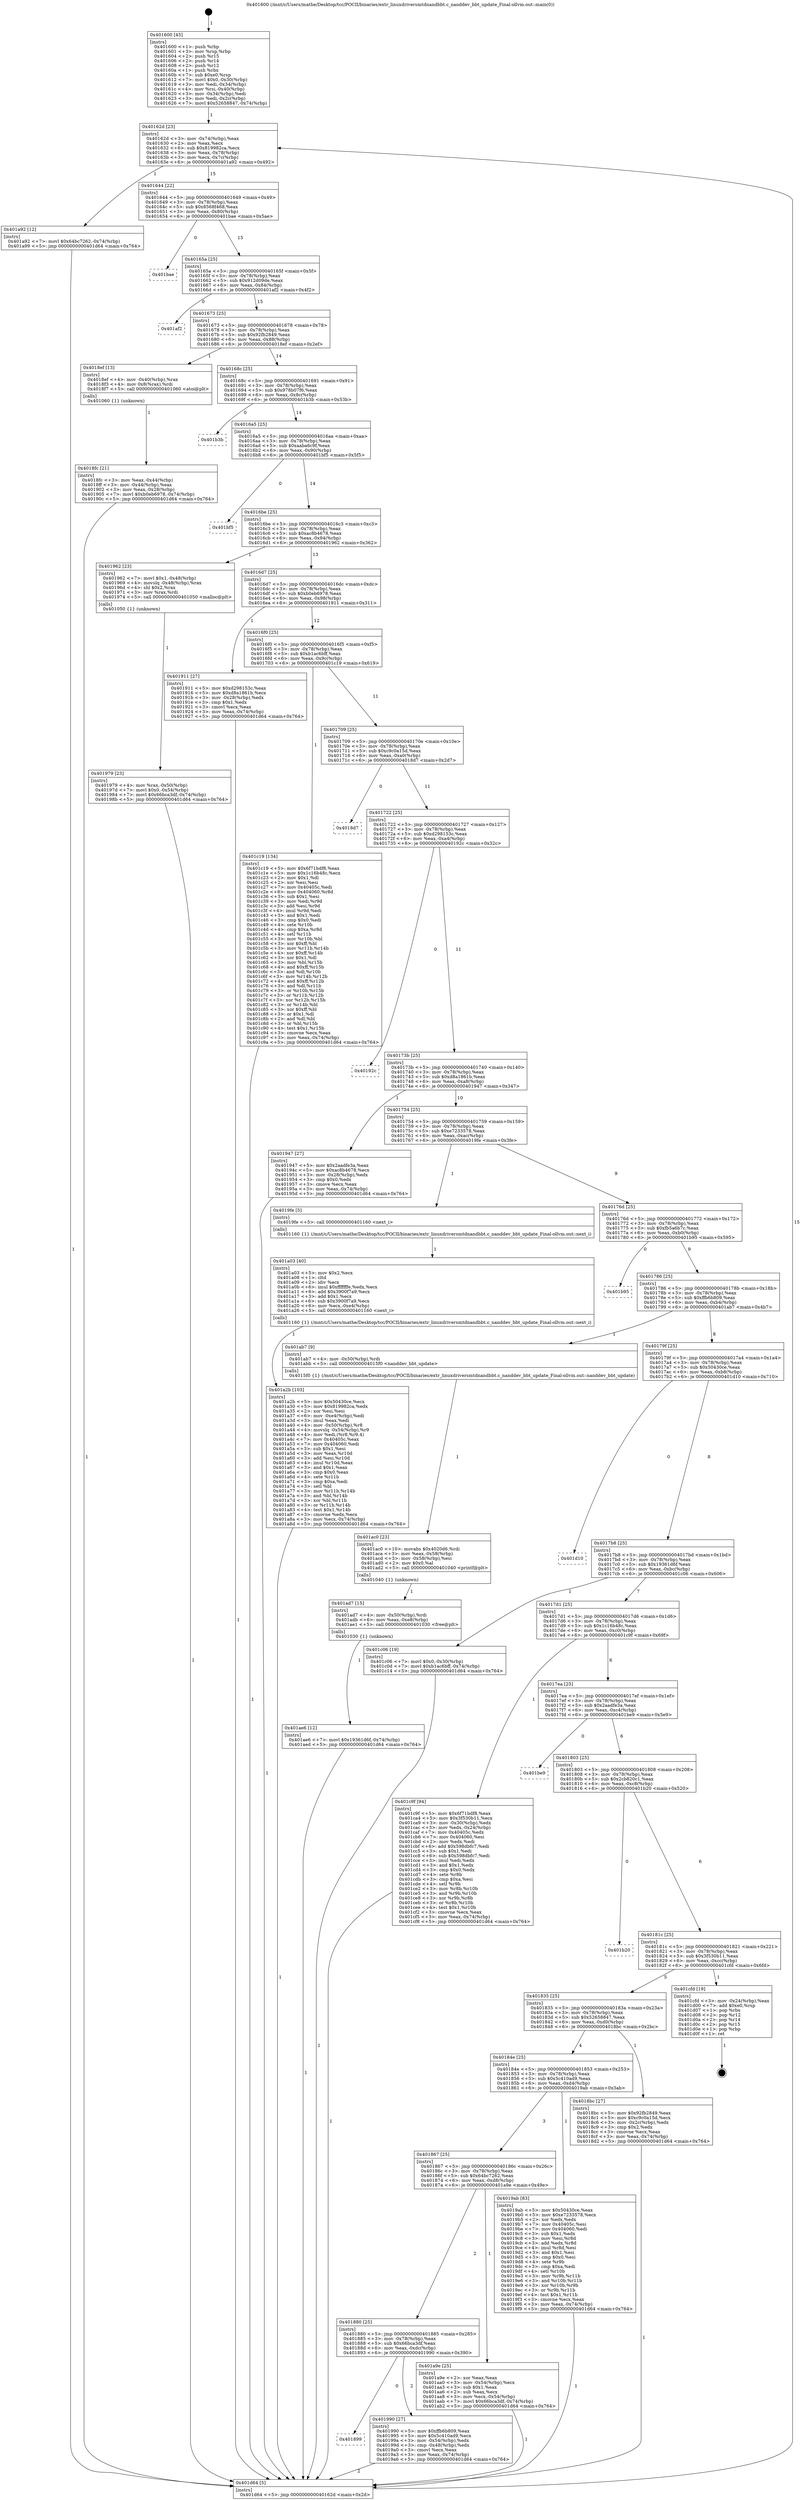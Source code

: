 digraph "0x401600" {
  label = "0x401600 (/mnt/c/Users/mathe/Desktop/tcc/POCII/binaries/extr_linuxdriversmtdnandbbt.c_nanddev_bbt_update_Final-ollvm.out::main(0))"
  labelloc = "t"
  node[shape=record]

  Entry [label="",width=0.3,height=0.3,shape=circle,fillcolor=black,style=filled]
  "0x40162d" [label="{
     0x40162d [23]\l
     | [instrs]\l
     &nbsp;&nbsp;0x40162d \<+3\>: mov -0x74(%rbp),%eax\l
     &nbsp;&nbsp;0x401630 \<+2\>: mov %eax,%ecx\l
     &nbsp;&nbsp;0x401632 \<+6\>: sub $0x819982ca,%ecx\l
     &nbsp;&nbsp;0x401638 \<+3\>: mov %eax,-0x78(%rbp)\l
     &nbsp;&nbsp;0x40163b \<+3\>: mov %ecx,-0x7c(%rbp)\l
     &nbsp;&nbsp;0x40163e \<+6\>: je 0000000000401a92 \<main+0x492\>\l
  }"]
  "0x401a92" [label="{
     0x401a92 [12]\l
     | [instrs]\l
     &nbsp;&nbsp;0x401a92 \<+7\>: movl $0x64bc7262,-0x74(%rbp)\l
     &nbsp;&nbsp;0x401a99 \<+5\>: jmp 0000000000401d64 \<main+0x764\>\l
  }"]
  "0x401644" [label="{
     0x401644 [22]\l
     | [instrs]\l
     &nbsp;&nbsp;0x401644 \<+5\>: jmp 0000000000401649 \<main+0x49\>\l
     &nbsp;&nbsp;0x401649 \<+3\>: mov -0x78(%rbp),%eax\l
     &nbsp;&nbsp;0x40164c \<+5\>: sub $0x8568f468,%eax\l
     &nbsp;&nbsp;0x401651 \<+3\>: mov %eax,-0x80(%rbp)\l
     &nbsp;&nbsp;0x401654 \<+6\>: je 0000000000401bae \<main+0x5ae\>\l
  }"]
  Exit [label="",width=0.3,height=0.3,shape=circle,fillcolor=black,style=filled,peripheries=2]
  "0x401bae" [label="{
     0x401bae\l
  }", style=dashed]
  "0x40165a" [label="{
     0x40165a [25]\l
     | [instrs]\l
     &nbsp;&nbsp;0x40165a \<+5\>: jmp 000000000040165f \<main+0x5f\>\l
     &nbsp;&nbsp;0x40165f \<+3\>: mov -0x78(%rbp),%eax\l
     &nbsp;&nbsp;0x401662 \<+5\>: sub $0x912d09de,%eax\l
     &nbsp;&nbsp;0x401667 \<+6\>: mov %eax,-0x84(%rbp)\l
     &nbsp;&nbsp;0x40166d \<+6\>: je 0000000000401af2 \<main+0x4f2\>\l
  }"]
  "0x401ae6" [label="{
     0x401ae6 [12]\l
     | [instrs]\l
     &nbsp;&nbsp;0x401ae6 \<+7\>: movl $0x19361d6f,-0x74(%rbp)\l
     &nbsp;&nbsp;0x401aed \<+5\>: jmp 0000000000401d64 \<main+0x764\>\l
  }"]
  "0x401af2" [label="{
     0x401af2\l
  }", style=dashed]
  "0x401673" [label="{
     0x401673 [25]\l
     | [instrs]\l
     &nbsp;&nbsp;0x401673 \<+5\>: jmp 0000000000401678 \<main+0x78\>\l
     &nbsp;&nbsp;0x401678 \<+3\>: mov -0x78(%rbp),%eax\l
     &nbsp;&nbsp;0x40167b \<+5\>: sub $0x92fb2849,%eax\l
     &nbsp;&nbsp;0x401680 \<+6\>: mov %eax,-0x88(%rbp)\l
     &nbsp;&nbsp;0x401686 \<+6\>: je 00000000004018ef \<main+0x2ef\>\l
  }"]
  "0x401ad7" [label="{
     0x401ad7 [15]\l
     | [instrs]\l
     &nbsp;&nbsp;0x401ad7 \<+4\>: mov -0x50(%rbp),%rdi\l
     &nbsp;&nbsp;0x401adb \<+6\>: mov %eax,-0xe8(%rbp)\l
     &nbsp;&nbsp;0x401ae1 \<+5\>: call 0000000000401030 \<free@plt\>\l
     | [calls]\l
     &nbsp;&nbsp;0x401030 \{1\} (unknown)\l
  }"]
  "0x4018ef" [label="{
     0x4018ef [13]\l
     | [instrs]\l
     &nbsp;&nbsp;0x4018ef \<+4\>: mov -0x40(%rbp),%rax\l
     &nbsp;&nbsp;0x4018f3 \<+4\>: mov 0x8(%rax),%rdi\l
     &nbsp;&nbsp;0x4018f7 \<+5\>: call 0000000000401060 \<atoi@plt\>\l
     | [calls]\l
     &nbsp;&nbsp;0x401060 \{1\} (unknown)\l
  }"]
  "0x40168c" [label="{
     0x40168c [25]\l
     | [instrs]\l
     &nbsp;&nbsp;0x40168c \<+5\>: jmp 0000000000401691 \<main+0x91\>\l
     &nbsp;&nbsp;0x401691 \<+3\>: mov -0x78(%rbp),%eax\l
     &nbsp;&nbsp;0x401694 \<+5\>: sub $0x978b07f6,%eax\l
     &nbsp;&nbsp;0x401699 \<+6\>: mov %eax,-0x8c(%rbp)\l
     &nbsp;&nbsp;0x40169f \<+6\>: je 0000000000401b3b \<main+0x53b\>\l
  }"]
  "0x401ac0" [label="{
     0x401ac0 [23]\l
     | [instrs]\l
     &nbsp;&nbsp;0x401ac0 \<+10\>: movabs $0x4020d6,%rdi\l
     &nbsp;&nbsp;0x401aca \<+3\>: mov %eax,-0x58(%rbp)\l
     &nbsp;&nbsp;0x401acd \<+3\>: mov -0x58(%rbp),%esi\l
     &nbsp;&nbsp;0x401ad0 \<+2\>: mov $0x0,%al\l
     &nbsp;&nbsp;0x401ad2 \<+5\>: call 0000000000401040 \<printf@plt\>\l
     | [calls]\l
     &nbsp;&nbsp;0x401040 \{1\} (unknown)\l
  }"]
  "0x401b3b" [label="{
     0x401b3b\l
  }", style=dashed]
  "0x4016a5" [label="{
     0x4016a5 [25]\l
     | [instrs]\l
     &nbsp;&nbsp;0x4016a5 \<+5\>: jmp 00000000004016aa \<main+0xaa\>\l
     &nbsp;&nbsp;0x4016aa \<+3\>: mov -0x78(%rbp),%eax\l
     &nbsp;&nbsp;0x4016ad \<+5\>: sub $0xaaba6c9f,%eax\l
     &nbsp;&nbsp;0x4016b2 \<+6\>: mov %eax,-0x90(%rbp)\l
     &nbsp;&nbsp;0x4016b8 \<+6\>: je 0000000000401bf5 \<main+0x5f5\>\l
  }"]
  "0x401a2b" [label="{
     0x401a2b [103]\l
     | [instrs]\l
     &nbsp;&nbsp;0x401a2b \<+5\>: mov $0x50430ce,%ecx\l
     &nbsp;&nbsp;0x401a30 \<+5\>: mov $0x819982ca,%edx\l
     &nbsp;&nbsp;0x401a35 \<+2\>: xor %esi,%esi\l
     &nbsp;&nbsp;0x401a37 \<+6\>: mov -0xe4(%rbp),%edi\l
     &nbsp;&nbsp;0x401a3d \<+3\>: imul %eax,%edi\l
     &nbsp;&nbsp;0x401a40 \<+4\>: mov -0x50(%rbp),%r8\l
     &nbsp;&nbsp;0x401a44 \<+4\>: movslq -0x54(%rbp),%r9\l
     &nbsp;&nbsp;0x401a48 \<+4\>: mov %edi,(%r8,%r9,4)\l
     &nbsp;&nbsp;0x401a4c \<+7\>: mov 0x40405c,%eax\l
     &nbsp;&nbsp;0x401a53 \<+7\>: mov 0x404060,%edi\l
     &nbsp;&nbsp;0x401a5a \<+3\>: sub $0x1,%esi\l
     &nbsp;&nbsp;0x401a5d \<+3\>: mov %eax,%r10d\l
     &nbsp;&nbsp;0x401a60 \<+3\>: add %esi,%r10d\l
     &nbsp;&nbsp;0x401a63 \<+4\>: imul %r10d,%eax\l
     &nbsp;&nbsp;0x401a67 \<+3\>: and $0x1,%eax\l
     &nbsp;&nbsp;0x401a6a \<+3\>: cmp $0x0,%eax\l
     &nbsp;&nbsp;0x401a6d \<+4\>: sete %r11b\l
     &nbsp;&nbsp;0x401a71 \<+3\>: cmp $0xa,%edi\l
     &nbsp;&nbsp;0x401a74 \<+3\>: setl %bl\l
     &nbsp;&nbsp;0x401a77 \<+3\>: mov %r11b,%r14b\l
     &nbsp;&nbsp;0x401a7a \<+3\>: and %bl,%r14b\l
     &nbsp;&nbsp;0x401a7d \<+3\>: xor %bl,%r11b\l
     &nbsp;&nbsp;0x401a80 \<+3\>: or %r11b,%r14b\l
     &nbsp;&nbsp;0x401a83 \<+4\>: test $0x1,%r14b\l
     &nbsp;&nbsp;0x401a87 \<+3\>: cmovne %edx,%ecx\l
     &nbsp;&nbsp;0x401a8a \<+3\>: mov %ecx,-0x74(%rbp)\l
     &nbsp;&nbsp;0x401a8d \<+5\>: jmp 0000000000401d64 \<main+0x764\>\l
  }"]
  "0x401bf5" [label="{
     0x401bf5\l
  }", style=dashed]
  "0x4016be" [label="{
     0x4016be [25]\l
     | [instrs]\l
     &nbsp;&nbsp;0x4016be \<+5\>: jmp 00000000004016c3 \<main+0xc3\>\l
     &nbsp;&nbsp;0x4016c3 \<+3\>: mov -0x78(%rbp),%eax\l
     &nbsp;&nbsp;0x4016c6 \<+5\>: sub $0xac8b4678,%eax\l
     &nbsp;&nbsp;0x4016cb \<+6\>: mov %eax,-0x94(%rbp)\l
     &nbsp;&nbsp;0x4016d1 \<+6\>: je 0000000000401962 \<main+0x362\>\l
  }"]
  "0x401a03" [label="{
     0x401a03 [40]\l
     | [instrs]\l
     &nbsp;&nbsp;0x401a03 \<+5\>: mov $0x2,%ecx\l
     &nbsp;&nbsp;0x401a08 \<+1\>: cltd\l
     &nbsp;&nbsp;0x401a09 \<+2\>: idiv %ecx\l
     &nbsp;&nbsp;0x401a0b \<+6\>: imul $0xfffffffe,%edx,%ecx\l
     &nbsp;&nbsp;0x401a11 \<+6\>: add $0x3900f7a9,%ecx\l
     &nbsp;&nbsp;0x401a17 \<+3\>: add $0x1,%ecx\l
     &nbsp;&nbsp;0x401a1a \<+6\>: sub $0x3900f7a9,%ecx\l
     &nbsp;&nbsp;0x401a20 \<+6\>: mov %ecx,-0xe4(%rbp)\l
     &nbsp;&nbsp;0x401a26 \<+5\>: call 0000000000401160 \<next_i\>\l
     | [calls]\l
     &nbsp;&nbsp;0x401160 \{1\} (/mnt/c/Users/mathe/Desktop/tcc/POCII/binaries/extr_linuxdriversmtdnandbbt.c_nanddev_bbt_update_Final-ollvm.out::next_i)\l
  }"]
  "0x401962" [label="{
     0x401962 [23]\l
     | [instrs]\l
     &nbsp;&nbsp;0x401962 \<+7\>: movl $0x1,-0x48(%rbp)\l
     &nbsp;&nbsp;0x401969 \<+4\>: movslq -0x48(%rbp),%rax\l
     &nbsp;&nbsp;0x40196d \<+4\>: shl $0x2,%rax\l
     &nbsp;&nbsp;0x401971 \<+3\>: mov %rax,%rdi\l
     &nbsp;&nbsp;0x401974 \<+5\>: call 0000000000401050 \<malloc@plt\>\l
     | [calls]\l
     &nbsp;&nbsp;0x401050 \{1\} (unknown)\l
  }"]
  "0x4016d7" [label="{
     0x4016d7 [25]\l
     | [instrs]\l
     &nbsp;&nbsp;0x4016d7 \<+5\>: jmp 00000000004016dc \<main+0xdc\>\l
     &nbsp;&nbsp;0x4016dc \<+3\>: mov -0x78(%rbp),%eax\l
     &nbsp;&nbsp;0x4016df \<+5\>: sub $0xb0eb6978,%eax\l
     &nbsp;&nbsp;0x4016e4 \<+6\>: mov %eax,-0x98(%rbp)\l
     &nbsp;&nbsp;0x4016ea \<+6\>: je 0000000000401911 \<main+0x311\>\l
  }"]
  "0x401899" [label="{
     0x401899\l
  }", style=dashed]
  "0x401911" [label="{
     0x401911 [27]\l
     | [instrs]\l
     &nbsp;&nbsp;0x401911 \<+5\>: mov $0xd298153c,%eax\l
     &nbsp;&nbsp;0x401916 \<+5\>: mov $0xd8a1861b,%ecx\l
     &nbsp;&nbsp;0x40191b \<+3\>: mov -0x28(%rbp),%edx\l
     &nbsp;&nbsp;0x40191e \<+3\>: cmp $0x1,%edx\l
     &nbsp;&nbsp;0x401921 \<+3\>: cmovl %ecx,%eax\l
     &nbsp;&nbsp;0x401924 \<+3\>: mov %eax,-0x74(%rbp)\l
     &nbsp;&nbsp;0x401927 \<+5\>: jmp 0000000000401d64 \<main+0x764\>\l
  }"]
  "0x4016f0" [label="{
     0x4016f0 [25]\l
     | [instrs]\l
     &nbsp;&nbsp;0x4016f0 \<+5\>: jmp 00000000004016f5 \<main+0xf5\>\l
     &nbsp;&nbsp;0x4016f5 \<+3\>: mov -0x78(%rbp),%eax\l
     &nbsp;&nbsp;0x4016f8 \<+5\>: sub $0xb1ac6bff,%eax\l
     &nbsp;&nbsp;0x4016fd \<+6\>: mov %eax,-0x9c(%rbp)\l
     &nbsp;&nbsp;0x401703 \<+6\>: je 0000000000401c19 \<main+0x619\>\l
  }"]
  "0x401990" [label="{
     0x401990 [27]\l
     | [instrs]\l
     &nbsp;&nbsp;0x401990 \<+5\>: mov $0xffb6b809,%eax\l
     &nbsp;&nbsp;0x401995 \<+5\>: mov $0x5c410ad9,%ecx\l
     &nbsp;&nbsp;0x40199a \<+3\>: mov -0x54(%rbp),%edx\l
     &nbsp;&nbsp;0x40199d \<+3\>: cmp -0x48(%rbp),%edx\l
     &nbsp;&nbsp;0x4019a0 \<+3\>: cmovl %ecx,%eax\l
     &nbsp;&nbsp;0x4019a3 \<+3\>: mov %eax,-0x74(%rbp)\l
     &nbsp;&nbsp;0x4019a6 \<+5\>: jmp 0000000000401d64 \<main+0x764\>\l
  }"]
  "0x401c19" [label="{
     0x401c19 [134]\l
     | [instrs]\l
     &nbsp;&nbsp;0x401c19 \<+5\>: mov $0x6f71bdf8,%eax\l
     &nbsp;&nbsp;0x401c1e \<+5\>: mov $0x1c16b48c,%ecx\l
     &nbsp;&nbsp;0x401c23 \<+2\>: mov $0x1,%dl\l
     &nbsp;&nbsp;0x401c25 \<+2\>: xor %esi,%esi\l
     &nbsp;&nbsp;0x401c27 \<+7\>: mov 0x40405c,%edi\l
     &nbsp;&nbsp;0x401c2e \<+8\>: mov 0x404060,%r8d\l
     &nbsp;&nbsp;0x401c36 \<+3\>: sub $0x1,%esi\l
     &nbsp;&nbsp;0x401c39 \<+3\>: mov %edi,%r9d\l
     &nbsp;&nbsp;0x401c3c \<+3\>: add %esi,%r9d\l
     &nbsp;&nbsp;0x401c3f \<+4\>: imul %r9d,%edi\l
     &nbsp;&nbsp;0x401c43 \<+3\>: and $0x1,%edi\l
     &nbsp;&nbsp;0x401c46 \<+3\>: cmp $0x0,%edi\l
     &nbsp;&nbsp;0x401c49 \<+4\>: sete %r10b\l
     &nbsp;&nbsp;0x401c4d \<+4\>: cmp $0xa,%r8d\l
     &nbsp;&nbsp;0x401c51 \<+4\>: setl %r11b\l
     &nbsp;&nbsp;0x401c55 \<+3\>: mov %r10b,%bl\l
     &nbsp;&nbsp;0x401c58 \<+3\>: xor $0xff,%bl\l
     &nbsp;&nbsp;0x401c5b \<+3\>: mov %r11b,%r14b\l
     &nbsp;&nbsp;0x401c5e \<+4\>: xor $0xff,%r14b\l
     &nbsp;&nbsp;0x401c62 \<+3\>: xor $0x1,%dl\l
     &nbsp;&nbsp;0x401c65 \<+3\>: mov %bl,%r15b\l
     &nbsp;&nbsp;0x401c68 \<+4\>: and $0xff,%r15b\l
     &nbsp;&nbsp;0x401c6c \<+3\>: and %dl,%r10b\l
     &nbsp;&nbsp;0x401c6f \<+3\>: mov %r14b,%r12b\l
     &nbsp;&nbsp;0x401c72 \<+4\>: and $0xff,%r12b\l
     &nbsp;&nbsp;0x401c76 \<+3\>: and %dl,%r11b\l
     &nbsp;&nbsp;0x401c79 \<+3\>: or %r10b,%r15b\l
     &nbsp;&nbsp;0x401c7c \<+3\>: or %r11b,%r12b\l
     &nbsp;&nbsp;0x401c7f \<+3\>: xor %r12b,%r15b\l
     &nbsp;&nbsp;0x401c82 \<+3\>: or %r14b,%bl\l
     &nbsp;&nbsp;0x401c85 \<+3\>: xor $0xff,%bl\l
     &nbsp;&nbsp;0x401c88 \<+3\>: or $0x1,%dl\l
     &nbsp;&nbsp;0x401c8b \<+2\>: and %dl,%bl\l
     &nbsp;&nbsp;0x401c8d \<+3\>: or %bl,%r15b\l
     &nbsp;&nbsp;0x401c90 \<+4\>: test $0x1,%r15b\l
     &nbsp;&nbsp;0x401c94 \<+3\>: cmovne %ecx,%eax\l
     &nbsp;&nbsp;0x401c97 \<+3\>: mov %eax,-0x74(%rbp)\l
     &nbsp;&nbsp;0x401c9a \<+5\>: jmp 0000000000401d64 \<main+0x764\>\l
  }"]
  "0x401709" [label="{
     0x401709 [25]\l
     | [instrs]\l
     &nbsp;&nbsp;0x401709 \<+5\>: jmp 000000000040170e \<main+0x10e\>\l
     &nbsp;&nbsp;0x40170e \<+3\>: mov -0x78(%rbp),%eax\l
     &nbsp;&nbsp;0x401711 \<+5\>: sub $0xc9c0a15d,%eax\l
     &nbsp;&nbsp;0x401716 \<+6\>: mov %eax,-0xa0(%rbp)\l
     &nbsp;&nbsp;0x40171c \<+6\>: je 00000000004018d7 \<main+0x2d7\>\l
  }"]
  "0x401880" [label="{
     0x401880 [25]\l
     | [instrs]\l
     &nbsp;&nbsp;0x401880 \<+5\>: jmp 0000000000401885 \<main+0x285\>\l
     &nbsp;&nbsp;0x401885 \<+3\>: mov -0x78(%rbp),%eax\l
     &nbsp;&nbsp;0x401888 \<+5\>: sub $0x66bca3df,%eax\l
     &nbsp;&nbsp;0x40188d \<+6\>: mov %eax,-0xdc(%rbp)\l
     &nbsp;&nbsp;0x401893 \<+6\>: je 0000000000401990 \<main+0x390\>\l
  }"]
  "0x4018d7" [label="{
     0x4018d7\l
  }", style=dashed]
  "0x401722" [label="{
     0x401722 [25]\l
     | [instrs]\l
     &nbsp;&nbsp;0x401722 \<+5\>: jmp 0000000000401727 \<main+0x127\>\l
     &nbsp;&nbsp;0x401727 \<+3\>: mov -0x78(%rbp),%eax\l
     &nbsp;&nbsp;0x40172a \<+5\>: sub $0xd298153c,%eax\l
     &nbsp;&nbsp;0x40172f \<+6\>: mov %eax,-0xa4(%rbp)\l
     &nbsp;&nbsp;0x401735 \<+6\>: je 000000000040192c \<main+0x32c\>\l
  }"]
  "0x401a9e" [label="{
     0x401a9e [25]\l
     | [instrs]\l
     &nbsp;&nbsp;0x401a9e \<+2\>: xor %eax,%eax\l
     &nbsp;&nbsp;0x401aa0 \<+3\>: mov -0x54(%rbp),%ecx\l
     &nbsp;&nbsp;0x401aa3 \<+3\>: sub $0x1,%eax\l
     &nbsp;&nbsp;0x401aa6 \<+2\>: sub %eax,%ecx\l
     &nbsp;&nbsp;0x401aa8 \<+3\>: mov %ecx,-0x54(%rbp)\l
     &nbsp;&nbsp;0x401aab \<+7\>: movl $0x66bca3df,-0x74(%rbp)\l
     &nbsp;&nbsp;0x401ab2 \<+5\>: jmp 0000000000401d64 \<main+0x764\>\l
  }"]
  "0x40192c" [label="{
     0x40192c\l
  }", style=dashed]
  "0x40173b" [label="{
     0x40173b [25]\l
     | [instrs]\l
     &nbsp;&nbsp;0x40173b \<+5\>: jmp 0000000000401740 \<main+0x140\>\l
     &nbsp;&nbsp;0x401740 \<+3\>: mov -0x78(%rbp),%eax\l
     &nbsp;&nbsp;0x401743 \<+5\>: sub $0xd8a1861b,%eax\l
     &nbsp;&nbsp;0x401748 \<+6\>: mov %eax,-0xa8(%rbp)\l
     &nbsp;&nbsp;0x40174e \<+6\>: je 0000000000401947 \<main+0x347\>\l
  }"]
  "0x401867" [label="{
     0x401867 [25]\l
     | [instrs]\l
     &nbsp;&nbsp;0x401867 \<+5\>: jmp 000000000040186c \<main+0x26c\>\l
     &nbsp;&nbsp;0x40186c \<+3\>: mov -0x78(%rbp),%eax\l
     &nbsp;&nbsp;0x40186f \<+5\>: sub $0x64bc7262,%eax\l
     &nbsp;&nbsp;0x401874 \<+6\>: mov %eax,-0xd8(%rbp)\l
     &nbsp;&nbsp;0x40187a \<+6\>: je 0000000000401a9e \<main+0x49e\>\l
  }"]
  "0x401947" [label="{
     0x401947 [27]\l
     | [instrs]\l
     &nbsp;&nbsp;0x401947 \<+5\>: mov $0x2aadfe3a,%eax\l
     &nbsp;&nbsp;0x40194c \<+5\>: mov $0xac8b4678,%ecx\l
     &nbsp;&nbsp;0x401951 \<+3\>: mov -0x28(%rbp),%edx\l
     &nbsp;&nbsp;0x401954 \<+3\>: cmp $0x0,%edx\l
     &nbsp;&nbsp;0x401957 \<+3\>: cmove %ecx,%eax\l
     &nbsp;&nbsp;0x40195a \<+3\>: mov %eax,-0x74(%rbp)\l
     &nbsp;&nbsp;0x40195d \<+5\>: jmp 0000000000401d64 \<main+0x764\>\l
  }"]
  "0x401754" [label="{
     0x401754 [25]\l
     | [instrs]\l
     &nbsp;&nbsp;0x401754 \<+5\>: jmp 0000000000401759 \<main+0x159\>\l
     &nbsp;&nbsp;0x401759 \<+3\>: mov -0x78(%rbp),%eax\l
     &nbsp;&nbsp;0x40175c \<+5\>: sub $0xe7233578,%eax\l
     &nbsp;&nbsp;0x401761 \<+6\>: mov %eax,-0xac(%rbp)\l
     &nbsp;&nbsp;0x401767 \<+6\>: je 00000000004019fe \<main+0x3fe\>\l
  }"]
  "0x4019ab" [label="{
     0x4019ab [83]\l
     | [instrs]\l
     &nbsp;&nbsp;0x4019ab \<+5\>: mov $0x50430ce,%eax\l
     &nbsp;&nbsp;0x4019b0 \<+5\>: mov $0xe7233578,%ecx\l
     &nbsp;&nbsp;0x4019b5 \<+2\>: xor %edx,%edx\l
     &nbsp;&nbsp;0x4019b7 \<+7\>: mov 0x40405c,%esi\l
     &nbsp;&nbsp;0x4019be \<+7\>: mov 0x404060,%edi\l
     &nbsp;&nbsp;0x4019c5 \<+3\>: sub $0x1,%edx\l
     &nbsp;&nbsp;0x4019c8 \<+3\>: mov %esi,%r8d\l
     &nbsp;&nbsp;0x4019cb \<+3\>: add %edx,%r8d\l
     &nbsp;&nbsp;0x4019ce \<+4\>: imul %r8d,%esi\l
     &nbsp;&nbsp;0x4019d2 \<+3\>: and $0x1,%esi\l
     &nbsp;&nbsp;0x4019d5 \<+3\>: cmp $0x0,%esi\l
     &nbsp;&nbsp;0x4019d8 \<+4\>: sete %r9b\l
     &nbsp;&nbsp;0x4019dc \<+3\>: cmp $0xa,%edi\l
     &nbsp;&nbsp;0x4019df \<+4\>: setl %r10b\l
     &nbsp;&nbsp;0x4019e3 \<+3\>: mov %r9b,%r11b\l
     &nbsp;&nbsp;0x4019e6 \<+3\>: and %r10b,%r11b\l
     &nbsp;&nbsp;0x4019e9 \<+3\>: xor %r10b,%r9b\l
     &nbsp;&nbsp;0x4019ec \<+3\>: or %r9b,%r11b\l
     &nbsp;&nbsp;0x4019ef \<+4\>: test $0x1,%r11b\l
     &nbsp;&nbsp;0x4019f3 \<+3\>: cmovne %ecx,%eax\l
     &nbsp;&nbsp;0x4019f6 \<+3\>: mov %eax,-0x74(%rbp)\l
     &nbsp;&nbsp;0x4019f9 \<+5\>: jmp 0000000000401d64 \<main+0x764\>\l
  }"]
  "0x4019fe" [label="{
     0x4019fe [5]\l
     | [instrs]\l
     &nbsp;&nbsp;0x4019fe \<+5\>: call 0000000000401160 \<next_i\>\l
     | [calls]\l
     &nbsp;&nbsp;0x401160 \{1\} (/mnt/c/Users/mathe/Desktop/tcc/POCII/binaries/extr_linuxdriversmtdnandbbt.c_nanddev_bbt_update_Final-ollvm.out::next_i)\l
  }"]
  "0x40176d" [label="{
     0x40176d [25]\l
     | [instrs]\l
     &nbsp;&nbsp;0x40176d \<+5\>: jmp 0000000000401772 \<main+0x172\>\l
     &nbsp;&nbsp;0x401772 \<+3\>: mov -0x78(%rbp),%eax\l
     &nbsp;&nbsp;0x401775 \<+5\>: sub $0xfb5a6b7c,%eax\l
     &nbsp;&nbsp;0x40177a \<+6\>: mov %eax,-0xb0(%rbp)\l
     &nbsp;&nbsp;0x401780 \<+6\>: je 0000000000401b95 \<main+0x595\>\l
  }"]
  "0x401979" [label="{
     0x401979 [23]\l
     | [instrs]\l
     &nbsp;&nbsp;0x401979 \<+4\>: mov %rax,-0x50(%rbp)\l
     &nbsp;&nbsp;0x40197d \<+7\>: movl $0x0,-0x54(%rbp)\l
     &nbsp;&nbsp;0x401984 \<+7\>: movl $0x66bca3df,-0x74(%rbp)\l
     &nbsp;&nbsp;0x40198b \<+5\>: jmp 0000000000401d64 \<main+0x764\>\l
  }"]
  "0x401b95" [label="{
     0x401b95\l
  }", style=dashed]
  "0x401786" [label="{
     0x401786 [25]\l
     | [instrs]\l
     &nbsp;&nbsp;0x401786 \<+5\>: jmp 000000000040178b \<main+0x18b\>\l
     &nbsp;&nbsp;0x40178b \<+3\>: mov -0x78(%rbp),%eax\l
     &nbsp;&nbsp;0x40178e \<+5\>: sub $0xffb6b809,%eax\l
     &nbsp;&nbsp;0x401793 \<+6\>: mov %eax,-0xb4(%rbp)\l
     &nbsp;&nbsp;0x401799 \<+6\>: je 0000000000401ab7 \<main+0x4b7\>\l
  }"]
  "0x4018fc" [label="{
     0x4018fc [21]\l
     | [instrs]\l
     &nbsp;&nbsp;0x4018fc \<+3\>: mov %eax,-0x44(%rbp)\l
     &nbsp;&nbsp;0x4018ff \<+3\>: mov -0x44(%rbp),%eax\l
     &nbsp;&nbsp;0x401902 \<+3\>: mov %eax,-0x28(%rbp)\l
     &nbsp;&nbsp;0x401905 \<+7\>: movl $0xb0eb6978,-0x74(%rbp)\l
     &nbsp;&nbsp;0x40190c \<+5\>: jmp 0000000000401d64 \<main+0x764\>\l
  }"]
  "0x401ab7" [label="{
     0x401ab7 [9]\l
     | [instrs]\l
     &nbsp;&nbsp;0x401ab7 \<+4\>: mov -0x50(%rbp),%rdi\l
     &nbsp;&nbsp;0x401abb \<+5\>: call 00000000004015f0 \<nanddev_bbt_update\>\l
     | [calls]\l
     &nbsp;&nbsp;0x4015f0 \{1\} (/mnt/c/Users/mathe/Desktop/tcc/POCII/binaries/extr_linuxdriversmtdnandbbt.c_nanddev_bbt_update_Final-ollvm.out::nanddev_bbt_update)\l
  }"]
  "0x40179f" [label="{
     0x40179f [25]\l
     | [instrs]\l
     &nbsp;&nbsp;0x40179f \<+5\>: jmp 00000000004017a4 \<main+0x1a4\>\l
     &nbsp;&nbsp;0x4017a4 \<+3\>: mov -0x78(%rbp),%eax\l
     &nbsp;&nbsp;0x4017a7 \<+5\>: sub $0x50430ce,%eax\l
     &nbsp;&nbsp;0x4017ac \<+6\>: mov %eax,-0xb8(%rbp)\l
     &nbsp;&nbsp;0x4017b2 \<+6\>: je 0000000000401d10 \<main+0x710\>\l
  }"]
  "0x401600" [label="{
     0x401600 [45]\l
     | [instrs]\l
     &nbsp;&nbsp;0x401600 \<+1\>: push %rbp\l
     &nbsp;&nbsp;0x401601 \<+3\>: mov %rsp,%rbp\l
     &nbsp;&nbsp;0x401604 \<+2\>: push %r15\l
     &nbsp;&nbsp;0x401606 \<+2\>: push %r14\l
     &nbsp;&nbsp;0x401608 \<+2\>: push %r12\l
     &nbsp;&nbsp;0x40160a \<+1\>: push %rbx\l
     &nbsp;&nbsp;0x40160b \<+7\>: sub $0xe0,%rsp\l
     &nbsp;&nbsp;0x401612 \<+7\>: movl $0x0,-0x30(%rbp)\l
     &nbsp;&nbsp;0x401619 \<+3\>: mov %edi,-0x34(%rbp)\l
     &nbsp;&nbsp;0x40161c \<+4\>: mov %rsi,-0x40(%rbp)\l
     &nbsp;&nbsp;0x401620 \<+3\>: mov -0x34(%rbp),%edi\l
     &nbsp;&nbsp;0x401623 \<+3\>: mov %edi,-0x2c(%rbp)\l
     &nbsp;&nbsp;0x401626 \<+7\>: movl $0x52658847,-0x74(%rbp)\l
  }"]
  "0x401d10" [label="{
     0x401d10\l
  }", style=dashed]
  "0x4017b8" [label="{
     0x4017b8 [25]\l
     | [instrs]\l
     &nbsp;&nbsp;0x4017b8 \<+5\>: jmp 00000000004017bd \<main+0x1bd\>\l
     &nbsp;&nbsp;0x4017bd \<+3\>: mov -0x78(%rbp),%eax\l
     &nbsp;&nbsp;0x4017c0 \<+5\>: sub $0x19361d6f,%eax\l
     &nbsp;&nbsp;0x4017c5 \<+6\>: mov %eax,-0xbc(%rbp)\l
     &nbsp;&nbsp;0x4017cb \<+6\>: je 0000000000401c06 \<main+0x606\>\l
  }"]
  "0x401d64" [label="{
     0x401d64 [5]\l
     | [instrs]\l
     &nbsp;&nbsp;0x401d64 \<+5\>: jmp 000000000040162d \<main+0x2d\>\l
  }"]
  "0x401c06" [label="{
     0x401c06 [19]\l
     | [instrs]\l
     &nbsp;&nbsp;0x401c06 \<+7\>: movl $0x0,-0x30(%rbp)\l
     &nbsp;&nbsp;0x401c0d \<+7\>: movl $0xb1ac6bff,-0x74(%rbp)\l
     &nbsp;&nbsp;0x401c14 \<+5\>: jmp 0000000000401d64 \<main+0x764\>\l
  }"]
  "0x4017d1" [label="{
     0x4017d1 [25]\l
     | [instrs]\l
     &nbsp;&nbsp;0x4017d1 \<+5\>: jmp 00000000004017d6 \<main+0x1d6\>\l
     &nbsp;&nbsp;0x4017d6 \<+3\>: mov -0x78(%rbp),%eax\l
     &nbsp;&nbsp;0x4017d9 \<+5\>: sub $0x1c16b48c,%eax\l
     &nbsp;&nbsp;0x4017de \<+6\>: mov %eax,-0xc0(%rbp)\l
     &nbsp;&nbsp;0x4017e4 \<+6\>: je 0000000000401c9f \<main+0x69f\>\l
  }"]
  "0x40184e" [label="{
     0x40184e [25]\l
     | [instrs]\l
     &nbsp;&nbsp;0x40184e \<+5\>: jmp 0000000000401853 \<main+0x253\>\l
     &nbsp;&nbsp;0x401853 \<+3\>: mov -0x78(%rbp),%eax\l
     &nbsp;&nbsp;0x401856 \<+5\>: sub $0x5c410ad9,%eax\l
     &nbsp;&nbsp;0x40185b \<+6\>: mov %eax,-0xd4(%rbp)\l
     &nbsp;&nbsp;0x401861 \<+6\>: je 00000000004019ab \<main+0x3ab\>\l
  }"]
  "0x401c9f" [label="{
     0x401c9f [94]\l
     | [instrs]\l
     &nbsp;&nbsp;0x401c9f \<+5\>: mov $0x6f71bdf8,%eax\l
     &nbsp;&nbsp;0x401ca4 \<+5\>: mov $0x3f530b11,%ecx\l
     &nbsp;&nbsp;0x401ca9 \<+3\>: mov -0x30(%rbp),%edx\l
     &nbsp;&nbsp;0x401cac \<+3\>: mov %edx,-0x24(%rbp)\l
     &nbsp;&nbsp;0x401caf \<+7\>: mov 0x40405c,%edx\l
     &nbsp;&nbsp;0x401cb6 \<+7\>: mov 0x404060,%esi\l
     &nbsp;&nbsp;0x401cbd \<+2\>: mov %edx,%edi\l
     &nbsp;&nbsp;0x401cbf \<+6\>: add $0x598dbfc7,%edi\l
     &nbsp;&nbsp;0x401cc5 \<+3\>: sub $0x1,%edi\l
     &nbsp;&nbsp;0x401cc8 \<+6\>: sub $0x598dbfc7,%edi\l
     &nbsp;&nbsp;0x401cce \<+3\>: imul %edi,%edx\l
     &nbsp;&nbsp;0x401cd1 \<+3\>: and $0x1,%edx\l
     &nbsp;&nbsp;0x401cd4 \<+3\>: cmp $0x0,%edx\l
     &nbsp;&nbsp;0x401cd7 \<+4\>: sete %r8b\l
     &nbsp;&nbsp;0x401cdb \<+3\>: cmp $0xa,%esi\l
     &nbsp;&nbsp;0x401cde \<+4\>: setl %r9b\l
     &nbsp;&nbsp;0x401ce2 \<+3\>: mov %r8b,%r10b\l
     &nbsp;&nbsp;0x401ce5 \<+3\>: and %r9b,%r10b\l
     &nbsp;&nbsp;0x401ce8 \<+3\>: xor %r9b,%r8b\l
     &nbsp;&nbsp;0x401ceb \<+3\>: or %r8b,%r10b\l
     &nbsp;&nbsp;0x401cee \<+4\>: test $0x1,%r10b\l
     &nbsp;&nbsp;0x401cf2 \<+3\>: cmovne %ecx,%eax\l
     &nbsp;&nbsp;0x401cf5 \<+3\>: mov %eax,-0x74(%rbp)\l
     &nbsp;&nbsp;0x401cf8 \<+5\>: jmp 0000000000401d64 \<main+0x764\>\l
  }"]
  "0x4017ea" [label="{
     0x4017ea [25]\l
     | [instrs]\l
     &nbsp;&nbsp;0x4017ea \<+5\>: jmp 00000000004017ef \<main+0x1ef\>\l
     &nbsp;&nbsp;0x4017ef \<+3\>: mov -0x78(%rbp),%eax\l
     &nbsp;&nbsp;0x4017f2 \<+5\>: sub $0x2aadfe3a,%eax\l
     &nbsp;&nbsp;0x4017f7 \<+6\>: mov %eax,-0xc4(%rbp)\l
     &nbsp;&nbsp;0x4017fd \<+6\>: je 0000000000401be9 \<main+0x5e9\>\l
  }"]
  "0x4018bc" [label="{
     0x4018bc [27]\l
     | [instrs]\l
     &nbsp;&nbsp;0x4018bc \<+5\>: mov $0x92fb2849,%eax\l
     &nbsp;&nbsp;0x4018c1 \<+5\>: mov $0xc9c0a15d,%ecx\l
     &nbsp;&nbsp;0x4018c6 \<+3\>: mov -0x2c(%rbp),%edx\l
     &nbsp;&nbsp;0x4018c9 \<+3\>: cmp $0x2,%edx\l
     &nbsp;&nbsp;0x4018cc \<+3\>: cmovne %ecx,%eax\l
     &nbsp;&nbsp;0x4018cf \<+3\>: mov %eax,-0x74(%rbp)\l
     &nbsp;&nbsp;0x4018d2 \<+5\>: jmp 0000000000401d64 \<main+0x764\>\l
  }"]
  "0x401be9" [label="{
     0x401be9\l
  }", style=dashed]
  "0x401803" [label="{
     0x401803 [25]\l
     | [instrs]\l
     &nbsp;&nbsp;0x401803 \<+5\>: jmp 0000000000401808 \<main+0x208\>\l
     &nbsp;&nbsp;0x401808 \<+3\>: mov -0x78(%rbp),%eax\l
     &nbsp;&nbsp;0x40180b \<+5\>: sub $0x2cb820c1,%eax\l
     &nbsp;&nbsp;0x401810 \<+6\>: mov %eax,-0xc8(%rbp)\l
     &nbsp;&nbsp;0x401816 \<+6\>: je 0000000000401b20 \<main+0x520\>\l
  }"]
  "0x401835" [label="{
     0x401835 [25]\l
     | [instrs]\l
     &nbsp;&nbsp;0x401835 \<+5\>: jmp 000000000040183a \<main+0x23a\>\l
     &nbsp;&nbsp;0x40183a \<+3\>: mov -0x78(%rbp),%eax\l
     &nbsp;&nbsp;0x40183d \<+5\>: sub $0x52658847,%eax\l
     &nbsp;&nbsp;0x401842 \<+6\>: mov %eax,-0xd0(%rbp)\l
     &nbsp;&nbsp;0x401848 \<+6\>: je 00000000004018bc \<main+0x2bc\>\l
  }"]
  "0x401b20" [label="{
     0x401b20\l
  }", style=dashed]
  "0x40181c" [label="{
     0x40181c [25]\l
     | [instrs]\l
     &nbsp;&nbsp;0x40181c \<+5\>: jmp 0000000000401821 \<main+0x221\>\l
     &nbsp;&nbsp;0x401821 \<+3\>: mov -0x78(%rbp),%eax\l
     &nbsp;&nbsp;0x401824 \<+5\>: sub $0x3f530b11,%eax\l
     &nbsp;&nbsp;0x401829 \<+6\>: mov %eax,-0xcc(%rbp)\l
     &nbsp;&nbsp;0x40182f \<+6\>: je 0000000000401cfd \<main+0x6fd\>\l
  }"]
  "0x401cfd" [label="{
     0x401cfd [19]\l
     | [instrs]\l
     &nbsp;&nbsp;0x401cfd \<+3\>: mov -0x24(%rbp),%eax\l
     &nbsp;&nbsp;0x401d00 \<+7\>: add $0xe0,%rsp\l
     &nbsp;&nbsp;0x401d07 \<+1\>: pop %rbx\l
     &nbsp;&nbsp;0x401d08 \<+2\>: pop %r12\l
     &nbsp;&nbsp;0x401d0a \<+2\>: pop %r14\l
     &nbsp;&nbsp;0x401d0c \<+2\>: pop %r15\l
     &nbsp;&nbsp;0x401d0e \<+1\>: pop %rbp\l
     &nbsp;&nbsp;0x401d0f \<+1\>: ret\l
  }"]
  Entry -> "0x401600" [label=" 1"]
  "0x40162d" -> "0x401a92" [label=" 1"]
  "0x40162d" -> "0x401644" [label=" 15"]
  "0x401cfd" -> Exit [label=" 1"]
  "0x401644" -> "0x401bae" [label=" 0"]
  "0x401644" -> "0x40165a" [label=" 15"]
  "0x401c9f" -> "0x401d64" [label=" 1"]
  "0x40165a" -> "0x401af2" [label=" 0"]
  "0x40165a" -> "0x401673" [label=" 15"]
  "0x401c19" -> "0x401d64" [label=" 1"]
  "0x401673" -> "0x4018ef" [label=" 1"]
  "0x401673" -> "0x40168c" [label=" 14"]
  "0x401c06" -> "0x401d64" [label=" 1"]
  "0x40168c" -> "0x401b3b" [label=" 0"]
  "0x40168c" -> "0x4016a5" [label=" 14"]
  "0x401ae6" -> "0x401d64" [label=" 1"]
  "0x4016a5" -> "0x401bf5" [label=" 0"]
  "0x4016a5" -> "0x4016be" [label=" 14"]
  "0x401ad7" -> "0x401ae6" [label=" 1"]
  "0x4016be" -> "0x401962" [label=" 1"]
  "0x4016be" -> "0x4016d7" [label=" 13"]
  "0x401ac0" -> "0x401ad7" [label=" 1"]
  "0x4016d7" -> "0x401911" [label=" 1"]
  "0x4016d7" -> "0x4016f0" [label=" 12"]
  "0x401ab7" -> "0x401ac0" [label=" 1"]
  "0x4016f0" -> "0x401c19" [label=" 1"]
  "0x4016f0" -> "0x401709" [label=" 11"]
  "0x401a9e" -> "0x401d64" [label=" 1"]
  "0x401709" -> "0x4018d7" [label=" 0"]
  "0x401709" -> "0x401722" [label=" 11"]
  "0x401a2b" -> "0x401d64" [label=" 1"]
  "0x401722" -> "0x40192c" [label=" 0"]
  "0x401722" -> "0x40173b" [label=" 11"]
  "0x401a03" -> "0x401a2b" [label=" 1"]
  "0x40173b" -> "0x401947" [label=" 1"]
  "0x40173b" -> "0x401754" [label=" 10"]
  "0x4019ab" -> "0x401d64" [label=" 1"]
  "0x401754" -> "0x4019fe" [label=" 1"]
  "0x401754" -> "0x40176d" [label=" 9"]
  "0x401990" -> "0x401d64" [label=" 2"]
  "0x40176d" -> "0x401b95" [label=" 0"]
  "0x40176d" -> "0x401786" [label=" 9"]
  "0x401880" -> "0x401990" [label=" 2"]
  "0x401786" -> "0x401ab7" [label=" 1"]
  "0x401786" -> "0x40179f" [label=" 8"]
  "0x401a92" -> "0x401d64" [label=" 1"]
  "0x40179f" -> "0x401d10" [label=" 0"]
  "0x40179f" -> "0x4017b8" [label=" 8"]
  "0x401867" -> "0x401880" [label=" 2"]
  "0x4017b8" -> "0x401c06" [label=" 1"]
  "0x4017b8" -> "0x4017d1" [label=" 7"]
  "0x401867" -> "0x401a9e" [label=" 1"]
  "0x4017d1" -> "0x401c9f" [label=" 1"]
  "0x4017d1" -> "0x4017ea" [label=" 6"]
  "0x4019fe" -> "0x401a03" [label=" 1"]
  "0x4017ea" -> "0x401be9" [label=" 0"]
  "0x4017ea" -> "0x401803" [label=" 6"]
  "0x40184e" -> "0x401867" [label=" 3"]
  "0x401803" -> "0x401b20" [label=" 0"]
  "0x401803" -> "0x40181c" [label=" 6"]
  "0x401880" -> "0x401899" [label=" 0"]
  "0x40181c" -> "0x401cfd" [label=" 1"]
  "0x40181c" -> "0x401835" [label=" 5"]
  "0x40184e" -> "0x4019ab" [label=" 1"]
  "0x401835" -> "0x4018bc" [label=" 1"]
  "0x401835" -> "0x40184e" [label=" 4"]
  "0x4018bc" -> "0x401d64" [label=" 1"]
  "0x401600" -> "0x40162d" [label=" 1"]
  "0x401d64" -> "0x40162d" [label=" 15"]
  "0x4018ef" -> "0x4018fc" [label=" 1"]
  "0x4018fc" -> "0x401d64" [label=" 1"]
  "0x401911" -> "0x401d64" [label=" 1"]
  "0x401947" -> "0x401d64" [label=" 1"]
  "0x401962" -> "0x401979" [label=" 1"]
  "0x401979" -> "0x401d64" [label=" 1"]
}
